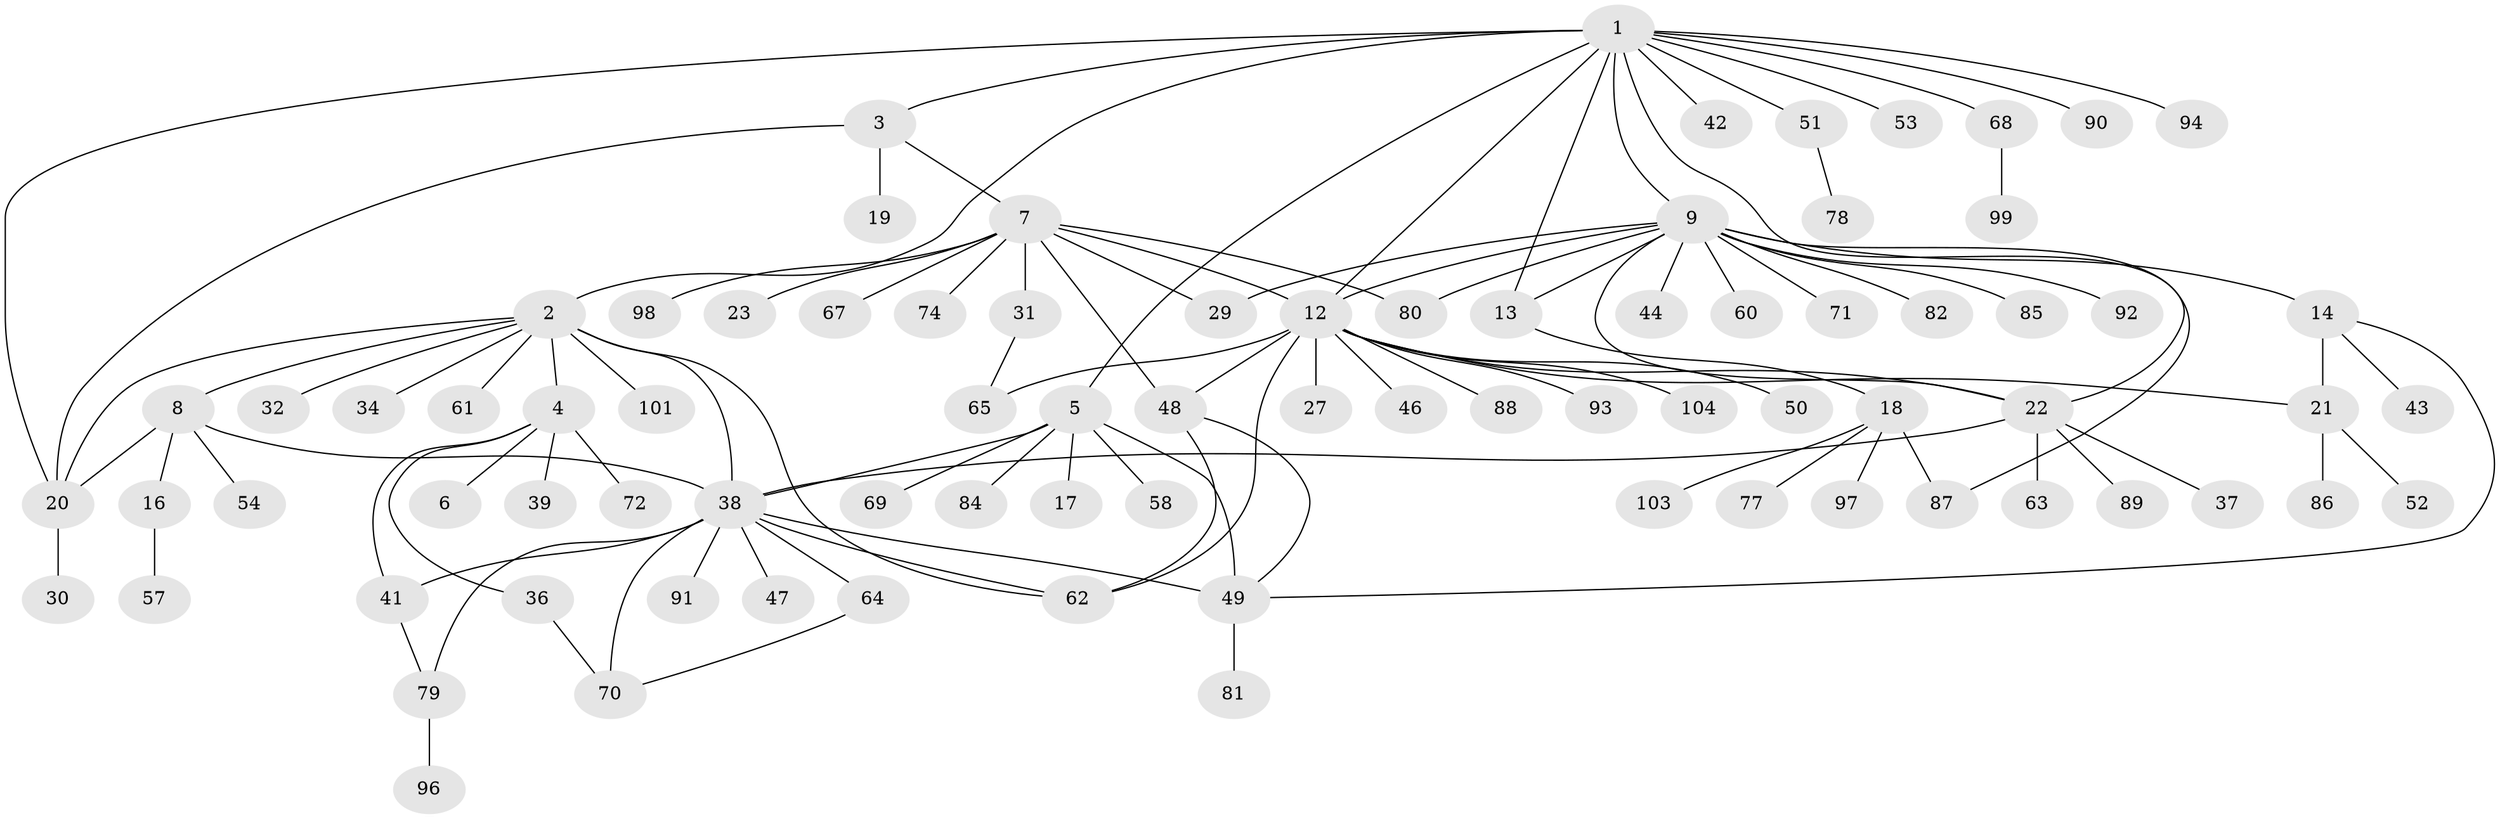 // original degree distribution, {15: 0.009615384615384616, 10: 0.009615384615384616, 5: 0.04807692307692308, 7: 0.009615384615384616, 8: 0.009615384615384616, 1: 0.5384615384615384, 11: 0.009615384615384616, 4: 0.04807692307692308, 13: 0.009615384615384616, 2: 0.15384615384615385, 3: 0.125, 6: 0.009615384615384616, 12: 0.009615384615384616, 14: 0.009615384615384616}
// Generated by graph-tools (version 1.1) at 2025/41/03/06/25 10:41:49]
// undirected, 82 vertices, 108 edges
graph export_dot {
graph [start="1"]
  node [color=gray90,style=filled];
  1 [super="+15"];
  2 [super="+25"];
  3 [super="+76"];
  4 [super="+10"];
  5 [super="+73"];
  6;
  7 [super="+40"];
  8 [super="+11"];
  9 [super="+59"];
  12 [super="+33"];
  13 [super="+24"];
  14 [super="+66"];
  16;
  17;
  18 [super="+35"];
  19;
  20 [super="+28"];
  21 [super="+45"];
  22 [super="+26"];
  23;
  27;
  29;
  30;
  31;
  32;
  34;
  36;
  37;
  38 [super="+56"];
  39;
  41 [super="+75"];
  42;
  43;
  44;
  46;
  47;
  48 [super="+55"];
  49 [super="+95"];
  50;
  51;
  52;
  53;
  54;
  57;
  58;
  60;
  61;
  62 [super="+83"];
  63;
  64;
  65 [super="+102"];
  67;
  68;
  69;
  70;
  71;
  72;
  74;
  77;
  78;
  79;
  80;
  81;
  82;
  84;
  85;
  86;
  87;
  88;
  89;
  90;
  91;
  92;
  93 [super="+100"];
  94;
  96;
  97;
  98;
  99;
  101;
  103;
  104;
  1 -- 2;
  1 -- 3;
  1 -- 5;
  1 -- 9;
  1 -- 13;
  1 -- 20;
  1 -- 22;
  1 -- 42;
  1 -- 51;
  1 -- 53;
  1 -- 68;
  1 -- 90;
  1 -- 94;
  1 -- 12;
  2 -- 4 [weight=2];
  2 -- 8;
  2 -- 34;
  2 -- 38;
  2 -- 61;
  2 -- 101;
  2 -- 32;
  2 -- 62;
  2 -- 20;
  3 -- 7;
  3 -- 19;
  3 -- 20;
  4 -- 6;
  4 -- 36;
  4 -- 39;
  4 -- 72;
  4 -- 41;
  5 -- 17;
  5 -- 38;
  5 -- 58;
  5 -- 69;
  5 -- 84;
  5 -- 49;
  7 -- 12;
  7 -- 23;
  7 -- 29;
  7 -- 31;
  7 -- 48;
  7 -- 67;
  7 -- 74;
  7 -- 80;
  7 -- 98;
  8 -- 16;
  8 -- 20;
  8 -- 38;
  8 -- 54;
  9 -- 13;
  9 -- 14 [weight=2];
  9 -- 22;
  9 -- 29;
  9 -- 44;
  9 -- 60;
  9 -- 71;
  9 -- 80;
  9 -- 82;
  9 -- 87;
  9 -- 92;
  9 -- 85;
  9 -- 12;
  12 -- 21;
  12 -- 27;
  12 -- 46;
  12 -- 65;
  12 -- 104;
  12 -- 48;
  12 -- 50;
  12 -- 22;
  12 -- 88;
  12 -- 93;
  12 -- 62;
  13 -- 18;
  14 -- 43;
  14 -- 21;
  14 -- 49;
  16 -- 57;
  18 -- 77;
  18 -- 97;
  18 -- 103;
  18 -- 87;
  20 -- 30;
  21 -- 52;
  21 -- 86;
  22 -- 37;
  22 -- 63;
  22 -- 38;
  22 -- 89;
  31 -- 65;
  36 -- 70;
  38 -- 41;
  38 -- 47;
  38 -- 49 [weight=2];
  38 -- 64;
  38 -- 70;
  38 -- 79;
  38 -- 91;
  38 -- 62;
  41 -- 79;
  48 -- 49;
  48 -- 62;
  49 -- 81;
  51 -- 78;
  64 -- 70;
  68 -- 99;
  79 -- 96;
}
